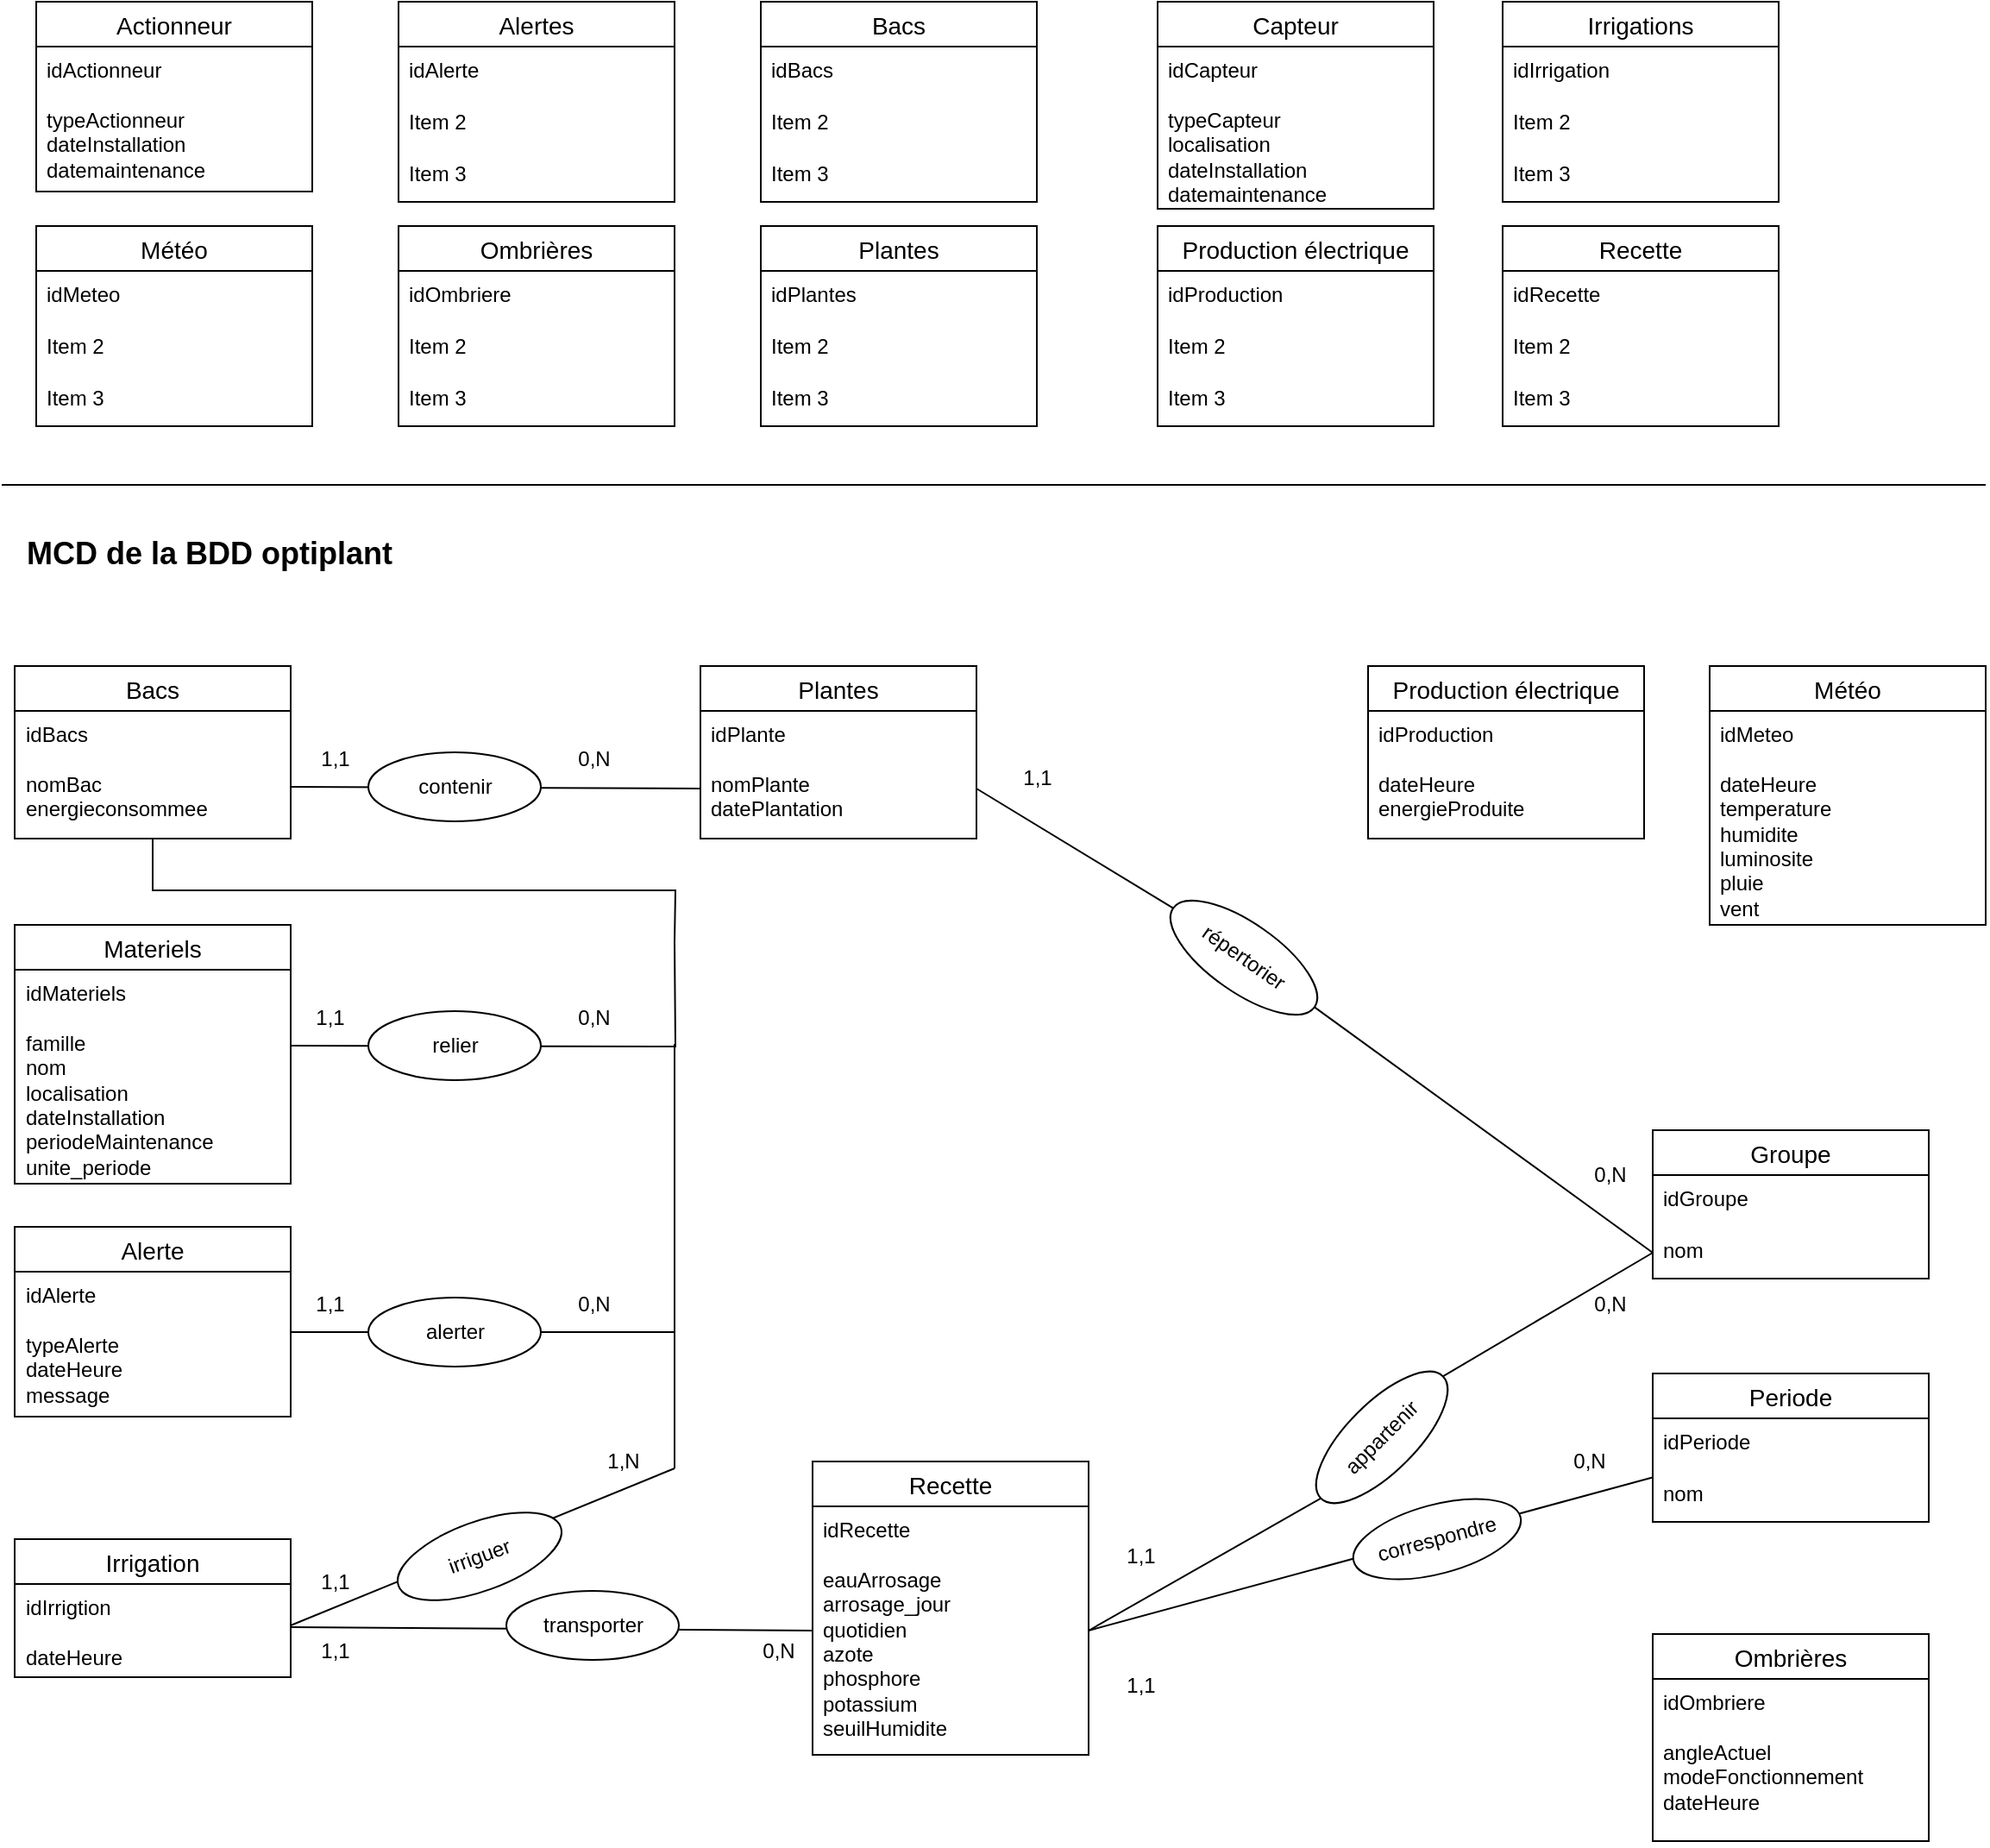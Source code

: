 <mxfile version="26.0.16">
  <diagram name="MCD" id="uWJ0e3N0dm7fcI5BOGlj">
    <mxGraphModel dx="1389" dy="564" grid="1" gridSize="10" guides="1" tooltips="1" connect="1" arrows="1" fold="1" page="1" pageScale="1" pageWidth="1169" pageHeight="1654" math="0" shadow="0">
      <root>
        <mxCell id="T9H4gMGK_s0aDdUB7x26-0" />
        <mxCell id="T9H4gMGK_s0aDdUB7x26-1" parent="T9H4gMGK_s0aDdUB7x26-0" />
        <mxCell id="T9H4gMGK_s0aDdUB7x26-6" value="Alertes" style="swimlane;fontStyle=0;childLayout=stackLayout;horizontal=1;startSize=26;horizontalStack=0;resizeParent=1;resizeParentMax=0;resizeLast=0;collapsible=1;marginBottom=0;align=center;fontSize=14;" parent="T9H4gMGK_s0aDdUB7x26-1" vertex="1">
          <mxGeometry x="240" y="40" width="160" height="116" as="geometry" />
        </mxCell>
        <mxCell id="T9H4gMGK_s0aDdUB7x26-7" value="idAlerte" style="text;strokeColor=none;fillColor=none;spacingLeft=4;spacingRight=4;overflow=hidden;rotatable=0;points=[[0,0.5],[1,0.5]];portConstraint=eastwest;fontSize=12;whiteSpace=wrap;html=1;" parent="T9H4gMGK_s0aDdUB7x26-6" vertex="1">
          <mxGeometry y="26" width="160" height="30" as="geometry" />
        </mxCell>
        <mxCell id="T9H4gMGK_s0aDdUB7x26-8" value="Item 2" style="text;strokeColor=none;fillColor=none;spacingLeft=4;spacingRight=4;overflow=hidden;rotatable=0;points=[[0,0.5],[1,0.5]];portConstraint=eastwest;fontSize=12;whiteSpace=wrap;html=1;" parent="T9H4gMGK_s0aDdUB7x26-6" vertex="1">
          <mxGeometry y="56" width="160" height="30" as="geometry" />
        </mxCell>
        <mxCell id="T9H4gMGK_s0aDdUB7x26-9" value="Item 3" style="text;strokeColor=none;fillColor=none;spacingLeft=4;spacingRight=4;overflow=hidden;rotatable=0;points=[[0,0.5],[1,0.5]];portConstraint=eastwest;fontSize=12;whiteSpace=wrap;html=1;" parent="T9H4gMGK_s0aDdUB7x26-6" vertex="1">
          <mxGeometry y="86" width="160" height="30" as="geometry" />
        </mxCell>
        <mxCell id="T9H4gMGK_s0aDdUB7x26-10" value="Bacs" style="swimlane;fontStyle=0;childLayout=stackLayout;horizontal=1;startSize=26;horizontalStack=0;resizeParent=1;resizeParentMax=0;resizeLast=0;collapsible=1;marginBottom=0;align=center;fontSize=14;" parent="T9H4gMGK_s0aDdUB7x26-1" vertex="1">
          <mxGeometry x="450" y="40" width="160" height="116" as="geometry" />
        </mxCell>
        <mxCell id="T9H4gMGK_s0aDdUB7x26-11" value="idBacs" style="text;strokeColor=none;fillColor=none;spacingLeft=4;spacingRight=4;overflow=hidden;rotatable=0;points=[[0,0.5],[1,0.5]];portConstraint=eastwest;fontSize=12;whiteSpace=wrap;html=1;" parent="T9H4gMGK_s0aDdUB7x26-10" vertex="1">
          <mxGeometry y="26" width="160" height="30" as="geometry" />
        </mxCell>
        <mxCell id="T9H4gMGK_s0aDdUB7x26-12" value="Item 2" style="text;strokeColor=none;fillColor=none;spacingLeft=4;spacingRight=4;overflow=hidden;rotatable=0;points=[[0,0.5],[1,0.5]];portConstraint=eastwest;fontSize=12;whiteSpace=wrap;html=1;" parent="T9H4gMGK_s0aDdUB7x26-10" vertex="1">
          <mxGeometry y="56" width="160" height="30" as="geometry" />
        </mxCell>
        <mxCell id="T9H4gMGK_s0aDdUB7x26-13" value="Item 3" style="text;strokeColor=none;fillColor=none;spacingLeft=4;spacingRight=4;overflow=hidden;rotatable=0;points=[[0,0.5],[1,0.5]];portConstraint=eastwest;fontSize=12;whiteSpace=wrap;html=1;" parent="T9H4gMGK_s0aDdUB7x26-10" vertex="1">
          <mxGeometry y="86" width="160" height="30" as="geometry" />
        </mxCell>
        <mxCell id="T9H4gMGK_s0aDdUB7x26-18" value="Irrigations" style="swimlane;fontStyle=0;childLayout=stackLayout;horizontal=1;startSize=26;horizontalStack=0;resizeParent=1;resizeParentMax=0;resizeLast=0;collapsible=1;marginBottom=0;align=center;fontSize=14;" parent="T9H4gMGK_s0aDdUB7x26-1" vertex="1">
          <mxGeometry x="880" y="40" width="160" height="116" as="geometry" />
        </mxCell>
        <mxCell id="T9H4gMGK_s0aDdUB7x26-19" value="idIrrigation" style="text;strokeColor=none;fillColor=none;spacingLeft=4;spacingRight=4;overflow=hidden;rotatable=0;points=[[0,0.5],[1,0.5]];portConstraint=eastwest;fontSize=12;whiteSpace=wrap;html=1;" parent="T9H4gMGK_s0aDdUB7x26-18" vertex="1">
          <mxGeometry y="26" width="160" height="30" as="geometry" />
        </mxCell>
        <mxCell id="T9H4gMGK_s0aDdUB7x26-20" value="Item 2" style="text;strokeColor=none;fillColor=none;spacingLeft=4;spacingRight=4;overflow=hidden;rotatable=0;points=[[0,0.5],[1,0.5]];portConstraint=eastwest;fontSize=12;whiteSpace=wrap;html=1;" parent="T9H4gMGK_s0aDdUB7x26-18" vertex="1">
          <mxGeometry y="56" width="160" height="30" as="geometry" />
        </mxCell>
        <mxCell id="T9H4gMGK_s0aDdUB7x26-21" value="Item 3" style="text;strokeColor=none;fillColor=none;spacingLeft=4;spacingRight=4;overflow=hidden;rotatable=0;points=[[0,0.5],[1,0.5]];portConstraint=eastwest;fontSize=12;whiteSpace=wrap;html=1;" parent="T9H4gMGK_s0aDdUB7x26-18" vertex="1">
          <mxGeometry y="86" width="160" height="30" as="geometry" />
        </mxCell>
        <mxCell id="T9H4gMGK_s0aDdUB7x26-22" value="Météo" style="swimlane;fontStyle=0;childLayout=stackLayout;horizontal=1;startSize=26;horizontalStack=0;resizeParent=1;resizeParentMax=0;resizeLast=0;collapsible=1;marginBottom=0;align=center;fontSize=14;" parent="T9H4gMGK_s0aDdUB7x26-1" vertex="1">
          <mxGeometry x="30" y="170" width="160" height="116" as="geometry" />
        </mxCell>
        <mxCell id="T9H4gMGK_s0aDdUB7x26-23" value="idMeteo" style="text;strokeColor=none;fillColor=none;spacingLeft=4;spacingRight=4;overflow=hidden;rotatable=0;points=[[0,0.5],[1,0.5]];portConstraint=eastwest;fontSize=12;whiteSpace=wrap;html=1;" parent="T9H4gMGK_s0aDdUB7x26-22" vertex="1">
          <mxGeometry y="26" width="160" height="30" as="geometry" />
        </mxCell>
        <mxCell id="T9H4gMGK_s0aDdUB7x26-24" value="Item 2" style="text;strokeColor=none;fillColor=none;spacingLeft=4;spacingRight=4;overflow=hidden;rotatable=0;points=[[0,0.5],[1,0.5]];portConstraint=eastwest;fontSize=12;whiteSpace=wrap;html=1;" parent="T9H4gMGK_s0aDdUB7x26-22" vertex="1">
          <mxGeometry y="56" width="160" height="30" as="geometry" />
        </mxCell>
        <mxCell id="T9H4gMGK_s0aDdUB7x26-25" value="Item 3" style="text;strokeColor=none;fillColor=none;spacingLeft=4;spacingRight=4;overflow=hidden;rotatable=0;points=[[0,0.5],[1,0.5]];portConstraint=eastwest;fontSize=12;whiteSpace=wrap;html=1;" parent="T9H4gMGK_s0aDdUB7x26-22" vertex="1">
          <mxGeometry y="86" width="160" height="30" as="geometry" />
        </mxCell>
        <mxCell id="T9H4gMGK_s0aDdUB7x26-26" value="Ombrières" style="swimlane;fontStyle=0;childLayout=stackLayout;horizontal=1;startSize=26;horizontalStack=0;resizeParent=1;resizeParentMax=0;resizeLast=0;collapsible=1;marginBottom=0;align=center;fontSize=14;" parent="T9H4gMGK_s0aDdUB7x26-1" vertex="1">
          <mxGeometry x="240" y="170" width="160" height="116" as="geometry" />
        </mxCell>
        <mxCell id="T9H4gMGK_s0aDdUB7x26-27" value="idOmbriere" style="text;strokeColor=none;fillColor=none;spacingLeft=4;spacingRight=4;overflow=hidden;rotatable=0;points=[[0,0.5],[1,0.5]];portConstraint=eastwest;fontSize=12;whiteSpace=wrap;html=1;" parent="T9H4gMGK_s0aDdUB7x26-26" vertex="1">
          <mxGeometry y="26" width="160" height="30" as="geometry" />
        </mxCell>
        <mxCell id="T9H4gMGK_s0aDdUB7x26-28" value="Item 2" style="text;strokeColor=none;fillColor=none;spacingLeft=4;spacingRight=4;overflow=hidden;rotatable=0;points=[[0,0.5],[1,0.5]];portConstraint=eastwest;fontSize=12;whiteSpace=wrap;html=1;" parent="T9H4gMGK_s0aDdUB7x26-26" vertex="1">
          <mxGeometry y="56" width="160" height="30" as="geometry" />
        </mxCell>
        <mxCell id="T9H4gMGK_s0aDdUB7x26-29" value="Item 3" style="text;strokeColor=none;fillColor=none;spacingLeft=4;spacingRight=4;overflow=hidden;rotatable=0;points=[[0,0.5],[1,0.5]];portConstraint=eastwest;fontSize=12;whiteSpace=wrap;html=1;" parent="T9H4gMGK_s0aDdUB7x26-26" vertex="1">
          <mxGeometry y="86" width="160" height="30" as="geometry" />
        </mxCell>
        <mxCell id="T9H4gMGK_s0aDdUB7x26-30" value="Plantes" style="swimlane;fontStyle=0;childLayout=stackLayout;horizontal=1;startSize=26;horizontalStack=0;resizeParent=1;resizeParentMax=0;resizeLast=0;collapsible=1;marginBottom=0;align=center;fontSize=14;" parent="T9H4gMGK_s0aDdUB7x26-1" vertex="1">
          <mxGeometry x="450" y="170" width="160" height="116" as="geometry" />
        </mxCell>
        <mxCell id="T9H4gMGK_s0aDdUB7x26-31" value="idPlantes" style="text;strokeColor=none;fillColor=none;spacingLeft=4;spacingRight=4;overflow=hidden;rotatable=0;points=[[0,0.5],[1,0.5]];portConstraint=eastwest;fontSize=12;whiteSpace=wrap;html=1;" parent="T9H4gMGK_s0aDdUB7x26-30" vertex="1">
          <mxGeometry y="26" width="160" height="30" as="geometry" />
        </mxCell>
        <mxCell id="T9H4gMGK_s0aDdUB7x26-32" value="Item 2" style="text;strokeColor=none;fillColor=none;spacingLeft=4;spacingRight=4;overflow=hidden;rotatable=0;points=[[0,0.5],[1,0.5]];portConstraint=eastwest;fontSize=12;whiteSpace=wrap;html=1;" parent="T9H4gMGK_s0aDdUB7x26-30" vertex="1">
          <mxGeometry y="56" width="160" height="30" as="geometry" />
        </mxCell>
        <mxCell id="T9H4gMGK_s0aDdUB7x26-33" value="Item 3" style="text;strokeColor=none;fillColor=none;spacingLeft=4;spacingRight=4;overflow=hidden;rotatable=0;points=[[0,0.5],[1,0.5]];portConstraint=eastwest;fontSize=12;whiteSpace=wrap;html=1;" parent="T9H4gMGK_s0aDdUB7x26-30" vertex="1">
          <mxGeometry y="86" width="160" height="30" as="geometry" />
        </mxCell>
        <mxCell id="T9H4gMGK_s0aDdUB7x26-34" value="Production électrique" style="swimlane;fontStyle=0;childLayout=stackLayout;horizontal=1;startSize=26;horizontalStack=0;resizeParent=1;resizeParentMax=0;resizeLast=0;collapsible=1;marginBottom=0;align=center;fontSize=14;" parent="T9H4gMGK_s0aDdUB7x26-1" vertex="1">
          <mxGeometry x="680" y="170" width="160" height="116" as="geometry" />
        </mxCell>
        <mxCell id="T9H4gMGK_s0aDdUB7x26-35" value="idProduction" style="text;strokeColor=none;fillColor=none;spacingLeft=4;spacingRight=4;overflow=hidden;rotatable=0;points=[[0,0.5],[1,0.5]];portConstraint=eastwest;fontSize=12;whiteSpace=wrap;html=1;" parent="T9H4gMGK_s0aDdUB7x26-34" vertex="1">
          <mxGeometry y="26" width="160" height="30" as="geometry" />
        </mxCell>
        <mxCell id="T9H4gMGK_s0aDdUB7x26-36" value="Item 2" style="text;strokeColor=none;fillColor=none;spacingLeft=4;spacingRight=4;overflow=hidden;rotatable=0;points=[[0,0.5],[1,0.5]];portConstraint=eastwest;fontSize=12;whiteSpace=wrap;html=1;" parent="T9H4gMGK_s0aDdUB7x26-34" vertex="1">
          <mxGeometry y="56" width="160" height="30" as="geometry" />
        </mxCell>
        <mxCell id="T9H4gMGK_s0aDdUB7x26-37" value="Item 3" style="text;strokeColor=none;fillColor=none;spacingLeft=4;spacingRight=4;overflow=hidden;rotatable=0;points=[[0,0.5],[1,0.5]];portConstraint=eastwest;fontSize=12;whiteSpace=wrap;html=1;" parent="T9H4gMGK_s0aDdUB7x26-34" vertex="1">
          <mxGeometry y="86" width="160" height="30" as="geometry" />
        </mxCell>
        <mxCell id="T9H4gMGK_s0aDdUB7x26-38" value="Recette" style="swimlane;fontStyle=0;childLayout=stackLayout;horizontal=1;startSize=26;horizontalStack=0;resizeParent=1;resizeParentMax=0;resizeLast=0;collapsible=1;marginBottom=0;align=center;fontSize=14;" parent="T9H4gMGK_s0aDdUB7x26-1" vertex="1">
          <mxGeometry x="880" y="170" width="160" height="116" as="geometry" />
        </mxCell>
        <mxCell id="T9H4gMGK_s0aDdUB7x26-39" value="idRecette" style="text;strokeColor=none;fillColor=none;spacingLeft=4;spacingRight=4;overflow=hidden;rotatable=0;points=[[0,0.5],[1,0.5]];portConstraint=eastwest;fontSize=12;whiteSpace=wrap;html=1;" parent="T9H4gMGK_s0aDdUB7x26-38" vertex="1">
          <mxGeometry y="26" width="160" height="30" as="geometry" />
        </mxCell>
        <mxCell id="T9H4gMGK_s0aDdUB7x26-40" value="Item 2" style="text;strokeColor=none;fillColor=none;spacingLeft=4;spacingRight=4;overflow=hidden;rotatable=0;points=[[0,0.5],[1,0.5]];portConstraint=eastwest;fontSize=12;whiteSpace=wrap;html=1;" parent="T9H4gMGK_s0aDdUB7x26-38" vertex="1">
          <mxGeometry y="56" width="160" height="30" as="geometry" />
        </mxCell>
        <mxCell id="T9H4gMGK_s0aDdUB7x26-41" value="Item 3" style="text;strokeColor=none;fillColor=none;spacingLeft=4;spacingRight=4;overflow=hidden;rotatable=0;points=[[0,0.5],[1,0.5]];portConstraint=eastwest;fontSize=12;whiteSpace=wrap;html=1;" parent="T9H4gMGK_s0aDdUB7x26-38" vertex="1">
          <mxGeometry y="86" width="160" height="30" as="geometry" />
        </mxCell>
        <mxCell id="j0MVk8MpoayFazlEa2W3-0" style="edgeStyle=orthogonalEdgeStyle;rounded=0;orthogonalLoop=1;jettySize=auto;html=1;exitX=0.5;exitY=1;exitDx=0;exitDy=0;endArrow=none;startFill=0;" edge="1" parent="T9H4gMGK_s0aDdUB7x26-1" source="nybgzaofSDxsT-tVlt5b-0">
          <mxGeometry relative="1" as="geometry">
            <mxPoint x="400" y="585" as="targetPoint" />
          </mxGeometry>
        </mxCell>
        <mxCell id="nybgzaofSDxsT-tVlt5b-0" value="Bacs" style="swimlane;fontStyle=0;childLayout=stackLayout;horizontal=1;startSize=26;horizontalStack=0;resizeParent=1;resizeParentMax=0;resizeLast=0;collapsible=1;marginBottom=0;align=center;fontSize=14;" parent="T9H4gMGK_s0aDdUB7x26-1" vertex="1">
          <mxGeometry x="17.5" y="425" width="160" height="100" as="geometry" />
        </mxCell>
        <mxCell id="nybgzaofSDxsT-tVlt5b-1" value="&lt;div&gt;idBacs&lt;/div&gt;&lt;div&gt;&lt;br&gt;&lt;/div&gt;&lt;div&gt;nomBac&lt;/div&gt;&lt;div&gt;energieconsommee&lt;/div&gt;&lt;div&gt;&lt;br&gt;&lt;/div&gt;" style="text;strokeColor=none;fillColor=none;spacingLeft=4;spacingRight=4;overflow=hidden;rotatable=0;points=[[0,0.5],[1,0.5]];portConstraint=eastwest;fontSize=12;whiteSpace=wrap;html=1;" parent="nybgzaofSDxsT-tVlt5b-0" vertex="1">
          <mxGeometry y="26" width="160" height="74" as="geometry" />
        </mxCell>
        <mxCell id="nybgzaofSDxsT-tVlt5b-4" value="Plantes" style="swimlane;fontStyle=0;childLayout=stackLayout;horizontal=1;startSize=26;horizontalStack=0;resizeParent=1;resizeParentMax=0;resizeLast=0;collapsible=1;marginBottom=0;align=center;fontSize=14;" parent="T9H4gMGK_s0aDdUB7x26-1" vertex="1">
          <mxGeometry x="415" y="425" width="160" height="100" as="geometry">
            <mxRectangle x="380" y="360" width="90" height="30" as="alternateBounds" />
          </mxGeometry>
        </mxCell>
        <mxCell id="nybgzaofSDxsT-tVlt5b-5" value="&lt;div&gt;idPlante&lt;/div&gt;&lt;div&gt;&lt;br&gt;&lt;/div&gt;&lt;div&gt;nomPlante&lt;/div&gt;&lt;div&gt;datePlantation&lt;br&gt;&lt;/div&gt;" style="text;strokeColor=none;fillColor=none;spacingLeft=4;spacingRight=4;overflow=hidden;rotatable=0;points=[[0,0.5],[1,0.5]];portConstraint=eastwest;fontSize=12;whiteSpace=wrap;html=1;" parent="nybgzaofSDxsT-tVlt5b-4" vertex="1">
          <mxGeometry y="26" width="160" height="74" as="geometry" />
        </mxCell>
        <mxCell id="nybgzaofSDxsT-tVlt5b-12" value="" style="endArrow=none;html=1;rounded=0;entryX=0;entryY=0.5;entryDx=0;entryDy=0;" parent="T9H4gMGK_s0aDdUB7x26-1" edge="1">
          <mxGeometry relative="1" as="geometry">
            <mxPoint x="177.5" y="495" as="sourcePoint" />
            <mxPoint x="415" y="496" as="targetPoint" />
          </mxGeometry>
        </mxCell>
        <mxCell id="nybgzaofSDxsT-tVlt5b-9" value="contenir" style="ellipse;whiteSpace=wrap;html=1;align=center;" parent="T9H4gMGK_s0aDdUB7x26-1" vertex="1">
          <mxGeometry x="222.5" y="475" width="100" height="40" as="geometry" />
        </mxCell>
        <mxCell id="gFLPSM0X9cLNO_FBiv-f-0" value="1,1" style="text;html=1;align=center;verticalAlign=middle;resizable=0;points=[];autosize=1;strokeColor=none;fillColor=none;" parent="T9H4gMGK_s0aDdUB7x26-1" vertex="1">
          <mxGeometry x="182.5" y="464" width="40" height="30" as="geometry" />
        </mxCell>
        <mxCell id="gFLPSM0X9cLNO_FBiv-f-2" value="0,N" style="text;html=1;align=center;verticalAlign=middle;resizable=0;points=[];autosize=1;strokeColor=none;fillColor=none;" parent="T9H4gMGK_s0aDdUB7x26-1" vertex="1">
          <mxGeometry x="332.5" y="464" width="40" height="30" as="geometry" />
        </mxCell>
        <mxCell id="gFLPSM0X9cLNO_FBiv-f-3" value="" style="endArrow=none;html=1;rounded=0;" parent="T9H4gMGK_s0aDdUB7x26-1" edge="1">
          <mxGeometry width="50" height="50" relative="1" as="geometry">
            <mxPoint x="10" y="320" as="sourcePoint" />
            <mxPoint x="1160" y="320" as="targetPoint" />
          </mxGeometry>
        </mxCell>
        <mxCell id="gFLPSM0X9cLNO_FBiv-f-16" value="" style="endArrow=none;html=1;rounded=0;edgeStyle=orthogonalEdgeStyle;" parent="T9H4gMGK_s0aDdUB7x26-1" edge="1">
          <mxGeometry relative="1" as="geometry">
            <mxPoint x="177.5" y="645" as="sourcePoint" />
            <mxPoint x="400" y="585" as="targetPoint" />
          </mxGeometry>
        </mxCell>
        <mxCell id="gFLPSM0X9cLNO_FBiv-f-17" value="relier" style="ellipse;whiteSpace=wrap;html=1;align=center;" parent="T9H4gMGK_s0aDdUB7x26-1" vertex="1">
          <mxGeometry x="222.5" y="625" width="100" height="40" as="geometry" />
        </mxCell>
        <mxCell id="gFLPSM0X9cLNO_FBiv-f-18" value="1,1" style="text;html=1;align=center;verticalAlign=middle;resizable=0;points=[];autosize=1;strokeColor=none;fillColor=none;" parent="T9H4gMGK_s0aDdUB7x26-1" vertex="1">
          <mxGeometry x="180" y="614" width="40" height="30" as="geometry" />
        </mxCell>
        <mxCell id="gFLPSM0X9cLNO_FBiv-f-19" value="0,N" style="text;html=1;align=center;verticalAlign=middle;resizable=0;points=[];autosize=1;strokeColor=none;fillColor=none;" parent="T9H4gMGK_s0aDdUB7x26-1" vertex="1">
          <mxGeometry x="332.5" y="614" width="40" height="30" as="geometry" />
        </mxCell>
        <mxCell id="gFLPSM0X9cLNO_FBiv-f-40" value="Alerte" style="swimlane;fontStyle=0;childLayout=stackLayout;horizontal=1;startSize=26;horizontalStack=0;resizeParent=1;resizeParentMax=0;resizeLast=0;collapsible=1;marginBottom=0;align=center;fontSize=14;" parent="T9H4gMGK_s0aDdUB7x26-1" vertex="1">
          <mxGeometry x="17.5" y="750" width="160" height="110" as="geometry" />
        </mxCell>
        <mxCell id="gFLPSM0X9cLNO_FBiv-f-41" value="&lt;div&gt;idAlerte&lt;/div&gt;&lt;div&gt;&lt;br&gt;&lt;/div&gt;&lt;div&gt;typeAlerte&lt;/div&gt;&lt;div&gt;dateHeure&lt;/div&gt;&lt;div&gt;message&lt;br&gt;&lt;/div&gt;" style="text;strokeColor=none;fillColor=none;spacingLeft=4;spacingRight=4;overflow=hidden;rotatable=0;points=[[0,0.5],[1,0.5]];portConstraint=eastwest;fontSize=12;whiteSpace=wrap;html=1;" parent="gFLPSM0X9cLNO_FBiv-f-40" vertex="1">
          <mxGeometry y="26" width="160" height="84" as="geometry" />
        </mxCell>
        <mxCell id="gFLPSM0X9cLNO_FBiv-f-48" value="" style="endArrow=none;html=1;rounded=0;" parent="T9H4gMGK_s0aDdUB7x26-1" edge="1">
          <mxGeometry relative="1" as="geometry">
            <mxPoint x="177.5" y="811" as="sourcePoint" />
            <mxPoint x="400" y="811" as="targetPoint" />
          </mxGeometry>
        </mxCell>
        <mxCell id="gFLPSM0X9cLNO_FBiv-f-49" value="alerter" style="ellipse;whiteSpace=wrap;html=1;align=center;" parent="T9H4gMGK_s0aDdUB7x26-1" vertex="1">
          <mxGeometry x="222.5" y="791" width="100" height="40" as="geometry" />
        </mxCell>
        <mxCell id="gFLPSM0X9cLNO_FBiv-f-50" value="1,1" style="text;html=1;align=center;verticalAlign=middle;resizable=0;points=[];autosize=1;strokeColor=none;fillColor=none;" parent="T9H4gMGK_s0aDdUB7x26-1" vertex="1">
          <mxGeometry x="180" y="780" width="40" height="30" as="geometry" />
        </mxCell>
        <mxCell id="gFLPSM0X9cLNO_FBiv-f-51" value="0,N" style="text;html=1;align=center;verticalAlign=middle;resizable=0;points=[];autosize=1;strokeColor=none;fillColor=none;" parent="T9H4gMGK_s0aDdUB7x26-1" vertex="1">
          <mxGeometry x="332.5" y="780" width="40" height="30" as="geometry" />
        </mxCell>
        <mxCell id="gFLPSM0X9cLNO_FBiv-f-129" value="0,N" style="text;html=1;align=center;verticalAlign=middle;resizable=0;points=[];autosize=1;strokeColor=none;fillColor=none;" parent="T9H4gMGK_s0aDdUB7x26-1" vertex="1">
          <mxGeometry x="922" y="705" width="40" height="30" as="geometry" />
        </mxCell>
        <mxCell id="gFLPSM0X9cLNO_FBiv-f-145" value="Groupe" style="swimlane;fontStyle=0;childLayout=stackLayout;horizontal=1;startSize=26;horizontalStack=0;resizeParent=1;resizeParentMax=0;resizeLast=0;collapsible=1;marginBottom=0;align=center;fontSize=14;" parent="T9H4gMGK_s0aDdUB7x26-1" vertex="1">
          <mxGeometry x="967" y="694" width="160" height="86" as="geometry">
            <mxRectangle x="380" y="360" width="90" height="30" as="alternateBounds" />
          </mxGeometry>
        </mxCell>
        <mxCell id="gFLPSM0X9cLNO_FBiv-f-146" value="idGroupe" style="text;strokeColor=none;fillColor=none;spacingLeft=4;spacingRight=4;overflow=hidden;rotatable=0;points=[[0,0.5],[1,0.5]];portConstraint=eastwest;fontSize=12;whiteSpace=wrap;html=1;" parent="gFLPSM0X9cLNO_FBiv-f-145" vertex="1">
          <mxGeometry y="26" width="160" height="30" as="geometry" />
        </mxCell>
        <mxCell id="gFLPSM0X9cLNO_FBiv-f-147" value="nom" style="text;strokeColor=none;fillColor=none;spacingLeft=4;spacingRight=4;overflow=hidden;rotatable=0;points=[[0,0.5],[1,0.5]];portConstraint=eastwest;fontSize=12;whiteSpace=wrap;html=1;" parent="gFLPSM0X9cLNO_FBiv-f-145" vertex="1">
          <mxGeometry y="56" width="160" height="30" as="geometry" />
        </mxCell>
        <mxCell id="gFLPSM0X9cLNO_FBiv-f-149" value="" style="endArrow=none;html=1;rounded=0;entryX=0;entryY=0.5;entryDx=0;entryDy=0;exitX=1;exitY=0.5;exitDx=0;exitDy=0;" parent="T9H4gMGK_s0aDdUB7x26-1" target="gFLPSM0X9cLNO_FBiv-f-147" edge="1" source="gFLPSM0X9cLNO_FBiv-f-150">
          <mxGeometry relative="1" as="geometry">
            <mxPoint x="660" y="1165" as="sourcePoint" />
            <mxPoint x="692.5" y="1245" as="targetPoint" />
          </mxGeometry>
        </mxCell>
        <mxCell id="gFLPSM0X9cLNO_FBiv-f-151" value="1,1" style="text;html=1;align=center;verticalAlign=middle;resizable=0;points=[];autosize=1;strokeColor=none;fillColor=none;" parent="T9H4gMGK_s0aDdUB7x26-1" vertex="1">
          <mxGeometry x="650" y="1001" width="40" height="30" as="geometry" />
        </mxCell>
        <mxCell id="gFLPSM0X9cLNO_FBiv-f-152" value="0,N" style="text;html=1;align=center;verticalAlign=middle;resizable=0;points=[];autosize=1;strokeColor=none;fillColor=none;" parent="T9H4gMGK_s0aDdUB7x26-1" vertex="1">
          <mxGeometry x="922" y="780" width="40" height="30" as="geometry" />
        </mxCell>
        <mxCell id="gFLPSM0X9cLNO_FBiv-f-153" value="&amp;nbsp;" style="text;strokeColor=none;fillColor=none;spacingLeft=4;spacingRight=4;overflow=hidden;rotatable=0;points=[[0,0.5],[1,0.5]];portConstraint=eastwest;fontSize=12;whiteSpace=wrap;html=1;" parent="T9H4gMGK_s0aDdUB7x26-1" vertex="1">
          <mxGeometry x="967" y="878" width="160" height="30" as="geometry" />
        </mxCell>
        <mxCell id="gFLPSM0X9cLNO_FBiv-f-154" value="" style="endArrow=none;html=1;rounded=0;entryX=-0.001;entryY=0.142;entryDx=0;entryDy=0;exitX=1;exitY=0.5;exitDx=0;exitDy=0;entryPerimeter=0;" parent="T9H4gMGK_s0aDdUB7x26-1" source="gFLPSM0X9cLNO_FBiv-f-178" target="gFLPSM0X9cLNO_FBiv-f-161" edge="1">
          <mxGeometry relative="1" as="geometry">
            <mxPoint x="907.355" y="1009.645" as="sourcePoint" />
            <mxPoint x="727.5" y="1375" as="targetPoint" />
          </mxGeometry>
        </mxCell>
        <mxCell id="gFLPSM0X9cLNO_FBiv-f-155" value="1,1" style="text;html=1;align=center;verticalAlign=middle;resizable=0;points=[];autosize=1;strokeColor=none;fillColor=none;" parent="T9H4gMGK_s0aDdUB7x26-1" vertex="1">
          <mxGeometry x="650" y="926" width="40" height="30" as="geometry" />
        </mxCell>
        <mxCell id="gFLPSM0X9cLNO_FBiv-f-156" value="0,N" style="text;html=1;align=center;verticalAlign=middle;resizable=0;points=[];autosize=1;strokeColor=none;fillColor=none;" parent="T9H4gMGK_s0aDdUB7x26-1" vertex="1">
          <mxGeometry x="910" y="871" width="40" height="30" as="geometry" />
        </mxCell>
        <mxCell id="gFLPSM0X9cLNO_FBiv-f-159" value="Periode" style="swimlane;fontStyle=0;childLayout=stackLayout;horizontal=1;startSize=26;horizontalStack=0;resizeParent=1;resizeParentMax=0;resizeLast=0;collapsible=1;marginBottom=0;align=center;fontSize=14;" parent="T9H4gMGK_s0aDdUB7x26-1" vertex="1">
          <mxGeometry x="967" y="835" width="160" height="86" as="geometry">
            <mxRectangle x="380" y="360" width="90" height="30" as="alternateBounds" />
          </mxGeometry>
        </mxCell>
        <mxCell id="gFLPSM0X9cLNO_FBiv-f-160" value="idPeriode" style="text;strokeColor=none;fillColor=none;spacingLeft=4;spacingRight=4;overflow=hidden;rotatable=0;points=[[0,0.5],[1,0.5]];portConstraint=eastwest;fontSize=12;whiteSpace=wrap;html=1;" parent="gFLPSM0X9cLNO_FBiv-f-159" vertex="1">
          <mxGeometry y="26" width="160" height="30" as="geometry" />
        </mxCell>
        <mxCell id="gFLPSM0X9cLNO_FBiv-f-161" value="nom" style="text;strokeColor=none;fillColor=none;spacingLeft=4;spacingRight=4;overflow=hidden;rotatable=0;points=[[0,0.5],[1,0.5]];portConstraint=eastwest;fontSize=12;whiteSpace=wrap;html=1;" parent="gFLPSM0X9cLNO_FBiv-f-159" vertex="1">
          <mxGeometry y="56" width="160" height="30" as="geometry" />
        </mxCell>
        <mxCell id="gFLPSM0X9cLNO_FBiv-f-169" value="Irrigation" style="swimlane;fontStyle=0;childLayout=stackLayout;horizontal=1;startSize=26;horizontalStack=0;resizeParent=1;resizeParentMax=0;resizeLast=0;collapsible=1;marginBottom=0;align=center;fontSize=14;" parent="T9H4gMGK_s0aDdUB7x26-1" vertex="1">
          <mxGeometry x="17.5" y="931" width="160" height="80" as="geometry" />
        </mxCell>
        <mxCell id="gFLPSM0X9cLNO_FBiv-f-170" value="&lt;div&gt;idIrrigtion&lt;/div&gt;&lt;div&gt;&lt;br&gt;&lt;/div&gt;&lt;div&gt;dateHeure&lt;/div&gt;&lt;div&gt;&lt;br&gt;&lt;/div&gt;" style="text;strokeColor=none;fillColor=none;spacingLeft=4;spacingRight=4;overflow=hidden;rotatable=0;points=[[0,0.5],[1,0.5]];portConstraint=eastwest;fontSize=12;whiteSpace=wrap;html=1;" parent="gFLPSM0X9cLNO_FBiv-f-169" vertex="1">
          <mxGeometry y="26" width="160" height="54" as="geometry" />
        </mxCell>
        <mxCell id="gFLPSM0X9cLNO_FBiv-f-173" value="" style="endArrow=none;html=1;rounded=0;" parent="T9H4gMGK_s0aDdUB7x26-1" edge="1">
          <mxGeometry relative="1" as="geometry">
            <mxPoint x="177.5" y="981" as="sourcePoint" />
            <mxPoint x="400" y="890" as="targetPoint" />
          </mxGeometry>
        </mxCell>
        <mxCell id="gFLPSM0X9cLNO_FBiv-f-174" value="irriguer" style="ellipse;whiteSpace=wrap;html=1;align=center;rotation=-20;" parent="T9H4gMGK_s0aDdUB7x26-1" vertex="1">
          <mxGeometry x="237" y="921" width="100" height="40" as="geometry" />
        </mxCell>
        <mxCell id="gFLPSM0X9cLNO_FBiv-f-175" value="1,1" style="text;html=1;align=center;verticalAlign=middle;resizable=0;points=[];autosize=1;strokeColor=none;fillColor=none;" parent="T9H4gMGK_s0aDdUB7x26-1" vertex="1">
          <mxGeometry x="182.5" y="941" width="40" height="30" as="geometry" />
        </mxCell>
        <mxCell id="gFLPSM0X9cLNO_FBiv-f-176" value="1,N" style="text;html=1;align=center;verticalAlign=middle;resizable=0;points=[];autosize=1;strokeColor=none;fillColor=none;" parent="T9H4gMGK_s0aDdUB7x26-1" vertex="1">
          <mxGeometry x="350" y="871" width="40" height="30" as="geometry" />
        </mxCell>
        <mxCell id="gFLPSM0X9cLNO_FBiv-f-177" value="Recette" style="swimlane;fontStyle=0;childLayout=stackLayout;horizontal=1;startSize=26;horizontalStack=0;resizeParent=1;resizeParentMax=0;resizeLast=0;collapsible=1;marginBottom=0;align=center;fontSize=14;" parent="T9H4gMGK_s0aDdUB7x26-1" vertex="1">
          <mxGeometry x="480" y="886" width="160" height="170" as="geometry">
            <mxRectangle x="380" y="360" width="90" height="30" as="alternateBounds" />
          </mxGeometry>
        </mxCell>
        <mxCell id="gFLPSM0X9cLNO_FBiv-f-178" value="&lt;div&gt;idRecette&lt;br&gt;&lt;/div&gt;&lt;div&gt;&lt;br&gt;&lt;/div&gt;&lt;div&gt;eauArrosage&lt;/div&gt;&lt;div&gt;&lt;div&gt;arrosage_jour&lt;/div&gt;&lt;div&gt;quotidien&lt;/div&gt;&lt;div&gt;azote&lt;br&gt;phosphore&lt;br&gt;potassium&lt;br&gt;seuilHumidite&lt;/div&gt;&lt;br&gt;&lt;/div&gt;&lt;div&gt;&lt;br&gt;&lt;/div&gt;" style="text;strokeColor=none;fillColor=none;spacingLeft=4;spacingRight=4;overflow=hidden;rotatable=0;points=[[0,0.5],[1,0.5]];portConstraint=eastwest;fontSize=12;whiteSpace=wrap;html=1;" parent="gFLPSM0X9cLNO_FBiv-f-177" vertex="1">
          <mxGeometry y="26" width="160" height="144" as="geometry" />
        </mxCell>
        <mxCell id="gFLPSM0X9cLNO_FBiv-f-182" value="1,1" style="text;html=1;align=center;verticalAlign=middle;resizable=0;points=[];autosize=1;strokeColor=none;fillColor=none;" parent="T9H4gMGK_s0aDdUB7x26-1" vertex="1">
          <mxGeometry x="182.5" y="981" width="40" height="30" as="geometry" />
        </mxCell>
        <mxCell id="gFLPSM0X9cLNO_FBiv-f-183" value="0,N" style="text;html=1;align=center;verticalAlign=middle;resizable=0;points=[];autosize=1;strokeColor=none;fillColor=none;" parent="T9H4gMGK_s0aDdUB7x26-1" vertex="1">
          <mxGeometry x="440" y="981" width="40" height="30" as="geometry" />
        </mxCell>
        <mxCell id="gFLPSM0X9cLNO_FBiv-f-184" value="" style="endArrow=none;html=1;rounded=0;entryX=0;entryY=0.5;entryDx=0;entryDy=0;exitX=1;exitY=0.5;exitDx=0;exitDy=0;" parent="T9H4gMGK_s0aDdUB7x26-1" target="gFLPSM0X9cLNO_FBiv-f-178" edge="1">
          <mxGeometry relative="1" as="geometry">
            <mxPoint x="177.5" y="982" as="sourcePoint" />
            <mxPoint x="256.699" y="1036" as="targetPoint" />
          </mxGeometry>
        </mxCell>
        <mxCell id="gFLPSM0X9cLNO_FBiv-f-206" style="rounded=0;orthogonalLoop=1;jettySize=auto;html=1;entryX=0;entryY=0.5;entryDx=0;entryDy=0;endArrow=none;startFill=0;exitX=1;exitY=0.5;exitDx=0;exitDy=0;" parent="T9H4gMGK_s0aDdUB7x26-1" source="gFLPSM0X9cLNO_FBiv-f-207" target="gFLPSM0X9cLNO_FBiv-f-147" edge="1">
          <mxGeometry relative="1" as="geometry">
            <mxPoint x="820" y="1025" as="targetPoint" />
            <mxPoint x="575" y="496" as="sourcePoint" />
            <Array as="points" />
          </mxGeometry>
        </mxCell>
        <mxCell id="gFLPSM0X9cLNO_FBiv-f-191" value="1,1" style="text;html=1;align=center;verticalAlign=middle;resizable=0;points=[];autosize=1;strokeColor=none;fillColor=none;" parent="T9H4gMGK_s0aDdUB7x26-1" vertex="1">
          <mxGeometry x="590" y="475" width="40" height="30" as="geometry" />
        </mxCell>
        <mxCell id="j0MVk8MpoayFazlEa2W3-1" value="" style="endArrow=none;html=1;rounded=0;" edge="1" parent="T9H4gMGK_s0aDdUB7x26-1">
          <mxGeometry width="50" height="50" relative="1" as="geometry">
            <mxPoint x="400" y="890" as="sourcePoint" />
            <mxPoint x="400" y="644" as="targetPoint" />
          </mxGeometry>
        </mxCell>
        <mxCell id="j0MVk8MpoayFazlEa2W3-2" value="" style="rounded=0;orthogonalLoop=1;jettySize=auto;html=1;entryX=0;entryY=0.5;entryDx=0;entryDy=0;endArrow=none;startFill=0;exitX=1;exitY=0.5;exitDx=0;exitDy=0;" edge="1" parent="T9H4gMGK_s0aDdUB7x26-1" target="gFLPSM0X9cLNO_FBiv-f-207">
          <mxGeometry relative="1" as="geometry">
            <mxPoint x="967" y="755" as="targetPoint" />
            <mxPoint x="575" y="496" as="sourcePoint" />
            <Array as="points" />
          </mxGeometry>
        </mxCell>
        <mxCell id="gFLPSM0X9cLNO_FBiv-f-207" value="répertorier" style="ellipse;whiteSpace=wrap;html=1;align=center;rotation=35;" parent="T9H4gMGK_s0aDdUB7x26-1" vertex="1">
          <mxGeometry x="680" y="574" width="100" height="40" as="geometry" />
        </mxCell>
        <mxCell id="j0MVk8MpoayFazlEa2W3-3" value="transporter" style="ellipse;whiteSpace=wrap;html=1;align=center;rotation=0;" vertex="1" parent="T9H4gMGK_s0aDdUB7x26-1">
          <mxGeometry x="302.5" y="961" width="100" height="40" as="geometry" />
        </mxCell>
        <mxCell id="j0MVk8MpoayFazlEa2W3-4" value="correspondre" style="ellipse;whiteSpace=wrap;html=1;align=center;rotation=-15;" vertex="1" parent="T9H4gMGK_s0aDdUB7x26-1">
          <mxGeometry x="792" y="911" width="100" height="40" as="geometry" />
        </mxCell>
        <mxCell id="ap3bOUWLykSENtYzDzGO-1" value="&lt;h2&gt;MCD de la BDD optiplant &lt;br&gt;&lt;/h2&gt;" style="text;html=1;align=center;verticalAlign=middle;resizable=0;points=[];autosize=1;strokeColor=none;fillColor=none;" vertex="1" parent="T9H4gMGK_s0aDdUB7x26-1">
          <mxGeometry x="10" y="330" width="240" height="60" as="geometry" />
        </mxCell>
        <mxCell id="ap3bOUWLykSENtYzDzGO-2" value="Météo" style="swimlane;fontStyle=0;childLayout=stackLayout;horizontal=1;startSize=26;horizontalStack=0;resizeParent=1;resizeParentMax=0;resizeLast=0;collapsible=1;marginBottom=0;align=center;fontSize=14;" vertex="1" parent="T9H4gMGK_s0aDdUB7x26-1">
          <mxGeometry x="1000" y="425" width="160" height="150" as="geometry" />
        </mxCell>
        <mxCell id="ap3bOUWLykSENtYzDzGO-3" value="&lt;div&gt;idMeteo&lt;/div&gt;&lt;div&gt;&lt;br&gt;&lt;/div&gt;&lt;div&gt;dateHeure&lt;/div&gt;&lt;div&gt;temperature&lt;/div&gt;&lt;div&gt;humidite&lt;/div&gt;&lt;div&gt;luminosite&lt;br&gt;          pluie&lt;/div&gt;&lt;div&gt;vent&lt;br&gt;&lt;/div&gt;" style="text;strokeColor=none;fillColor=none;spacingLeft=4;spacingRight=4;overflow=hidden;rotatable=0;points=[[0,0.5],[1,0.5]];portConstraint=eastwest;fontSize=12;whiteSpace=wrap;html=1;" vertex="1" parent="ap3bOUWLykSENtYzDzGO-2">
          <mxGeometry y="26" width="160" height="124" as="geometry" />
        </mxCell>
        <mxCell id="ap3bOUWLykSENtYzDzGO-6" value="Production électrique" style="swimlane;fontStyle=0;childLayout=stackLayout;horizontal=1;startSize=26;horizontalStack=0;resizeParent=1;resizeParentMax=0;resizeLast=0;collapsible=1;marginBottom=0;align=center;fontSize=14;" vertex="1" parent="T9H4gMGK_s0aDdUB7x26-1">
          <mxGeometry x="802" y="425" width="160" height="100" as="geometry" />
        </mxCell>
        <mxCell id="ap3bOUWLykSENtYzDzGO-7" value="&lt;div&gt;idProduction&lt;/div&gt;&lt;div&gt;&lt;br&gt;&lt;/div&gt;&lt;div&gt;dateHeure&lt;/div&gt;&lt;div&gt;energieProduite&lt;br&gt;&lt;/div&gt;" style="text;strokeColor=none;fillColor=none;spacingLeft=4;spacingRight=4;overflow=hidden;rotatable=0;points=[[0,0.5],[1,0.5]];portConstraint=eastwest;fontSize=12;whiteSpace=wrap;html=1;" vertex="1" parent="ap3bOUWLykSENtYzDzGO-6">
          <mxGeometry y="26" width="160" height="74" as="geometry" />
        </mxCell>
        <mxCell id="ap3bOUWLykSENtYzDzGO-11" value="Ombrières" style="swimlane;fontStyle=0;childLayout=stackLayout;horizontal=1;startSize=26;horizontalStack=0;resizeParent=1;resizeParentMax=0;resizeLast=0;collapsible=1;marginBottom=0;align=center;fontSize=14;" vertex="1" parent="T9H4gMGK_s0aDdUB7x26-1">
          <mxGeometry x="967" y="986" width="160" height="120" as="geometry" />
        </mxCell>
        <mxCell id="ap3bOUWLykSENtYzDzGO-12" value="&lt;div&gt;idOmbriere&lt;/div&gt;&lt;div&gt;&lt;br&gt;&lt;/div&gt;&lt;div&gt;angleActuel&lt;/div&gt;&lt;div&gt;modeFonctionnement&lt;/div&gt;&lt;div&gt;dateHeure&lt;br&gt;&lt;/div&gt;" style="text;strokeColor=none;fillColor=none;spacingLeft=4;spacingRight=4;overflow=hidden;rotatable=0;points=[[0,0.5],[1,0.5]];portConstraint=eastwest;fontSize=12;whiteSpace=wrap;html=1;" vertex="1" parent="ap3bOUWLykSENtYzDzGO-11">
          <mxGeometry y="26" width="160" height="94" as="geometry" />
        </mxCell>
        <mxCell id="ap3bOUWLykSENtYzDzGO-15" value="Materiels" style="swimlane;fontStyle=0;childLayout=stackLayout;horizontal=1;startSize=26;horizontalStack=0;resizeParent=1;resizeParentMax=0;resizeLast=0;collapsible=1;marginBottom=0;align=center;fontSize=14;" vertex="1" parent="T9H4gMGK_s0aDdUB7x26-1">
          <mxGeometry x="17.5" y="575" width="160" height="150" as="geometry" />
        </mxCell>
        <mxCell id="ap3bOUWLykSENtYzDzGO-16" value="&lt;div&gt;idMateriels&lt;/div&gt;&lt;div&gt;&lt;br&gt;&lt;/div&gt;&lt;div&gt;famille&lt;/div&gt;&lt;div&gt;nom&lt;br&gt;&lt;/div&gt;&lt;div&gt;localisation&lt;br&gt;&lt;/div&gt;&lt;div&gt;dateInstallation&lt;/div&gt;&lt;div&gt;periodeMaintenance&lt;/div&gt;&lt;div&gt;unite_periode&lt;br&gt;&lt;/div&gt;" style="text;strokeColor=none;fillColor=none;spacingLeft=4;spacingRight=4;overflow=hidden;rotatable=0;points=[[0,0.5],[1,0.5]];portConstraint=eastwest;fontSize=12;whiteSpace=wrap;html=1;" vertex="1" parent="ap3bOUWLykSENtYzDzGO-15">
          <mxGeometry y="26" width="160" height="124" as="geometry" />
        </mxCell>
        <mxCell id="ap3bOUWLykSENtYzDzGO-17" value="Actionneur" style="swimlane;fontStyle=0;childLayout=stackLayout;horizontal=1;startSize=26;horizontalStack=0;resizeParent=1;resizeParentMax=0;resizeLast=0;collapsible=1;marginBottom=0;align=center;fontSize=14;" vertex="1" parent="T9H4gMGK_s0aDdUB7x26-1">
          <mxGeometry x="30" y="40" width="160" height="110" as="geometry" />
        </mxCell>
        <mxCell id="ap3bOUWLykSENtYzDzGO-18" value="&lt;div&gt;idActionneur&lt;/div&gt;&lt;div&gt;&lt;br&gt;&lt;/div&gt;&lt;div&gt;typeActionneur&lt;/div&gt;&lt;div&gt;dateInstallation&lt;/div&gt;&lt;div&gt;datemaintenance&lt;br&gt;&lt;/div&gt;" style="text;strokeColor=none;fillColor=none;spacingLeft=4;spacingRight=4;overflow=hidden;rotatable=0;points=[[0,0.5],[1,0.5]];portConstraint=eastwest;fontSize=12;whiteSpace=wrap;html=1;" vertex="1" parent="ap3bOUWLykSENtYzDzGO-17">
          <mxGeometry y="26" width="160" height="84" as="geometry" />
        </mxCell>
        <mxCell id="ap3bOUWLykSENtYzDzGO-19" value="Capteur" style="swimlane;fontStyle=0;childLayout=stackLayout;horizontal=1;startSize=26;horizontalStack=0;resizeParent=1;resizeParentMax=0;resizeLast=0;collapsible=1;marginBottom=0;align=center;fontSize=14;" vertex="1" parent="T9H4gMGK_s0aDdUB7x26-1">
          <mxGeometry x="680" y="40" width="160" height="120" as="geometry" />
        </mxCell>
        <mxCell id="ap3bOUWLykSENtYzDzGO-20" value="&lt;div&gt;idCapteur&lt;/div&gt;&lt;div&gt;&lt;br&gt;&lt;/div&gt;&lt;div&gt;typeCapteur&lt;/div&gt;&lt;div&gt;localisation&lt;/div&gt;&lt;div&gt;dateInstallation&lt;/div&gt;&lt;div&gt;datemaintenance&lt;br&gt;&lt;/div&gt;" style="text;strokeColor=none;fillColor=none;spacingLeft=4;spacingRight=4;overflow=hidden;rotatable=0;points=[[0,0.5],[1,0.5]];portConstraint=eastwest;fontSize=12;whiteSpace=wrap;html=1;" vertex="1" parent="ap3bOUWLykSENtYzDzGO-19">
          <mxGeometry y="26" width="160" height="94" as="geometry" />
        </mxCell>
        <mxCell id="ap3bOUWLykSENtYzDzGO-21" value="" style="endArrow=none;html=1;rounded=0;entryX=0;entryY=0.5;entryDx=0;entryDy=0;exitX=1;exitY=0.5;exitDx=0;exitDy=0;" edge="1" parent="T9H4gMGK_s0aDdUB7x26-1" source="gFLPSM0X9cLNO_FBiv-f-178" target="gFLPSM0X9cLNO_FBiv-f-150">
          <mxGeometry relative="1" as="geometry">
            <mxPoint x="650" y="984" as="sourcePoint" />
            <mxPoint x="967" y="755" as="targetPoint" />
          </mxGeometry>
        </mxCell>
        <mxCell id="gFLPSM0X9cLNO_FBiv-f-150" value="appartenir" style="ellipse;whiteSpace=wrap;html=1;align=center;rotation=-45;" parent="T9H4gMGK_s0aDdUB7x26-1" vertex="1">
          <mxGeometry x="760" y="852" width="100" height="40" as="geometry" />
        </mxCell>
      </root>
    </mxGraphModel>
  </diagram>
</mxfile>
